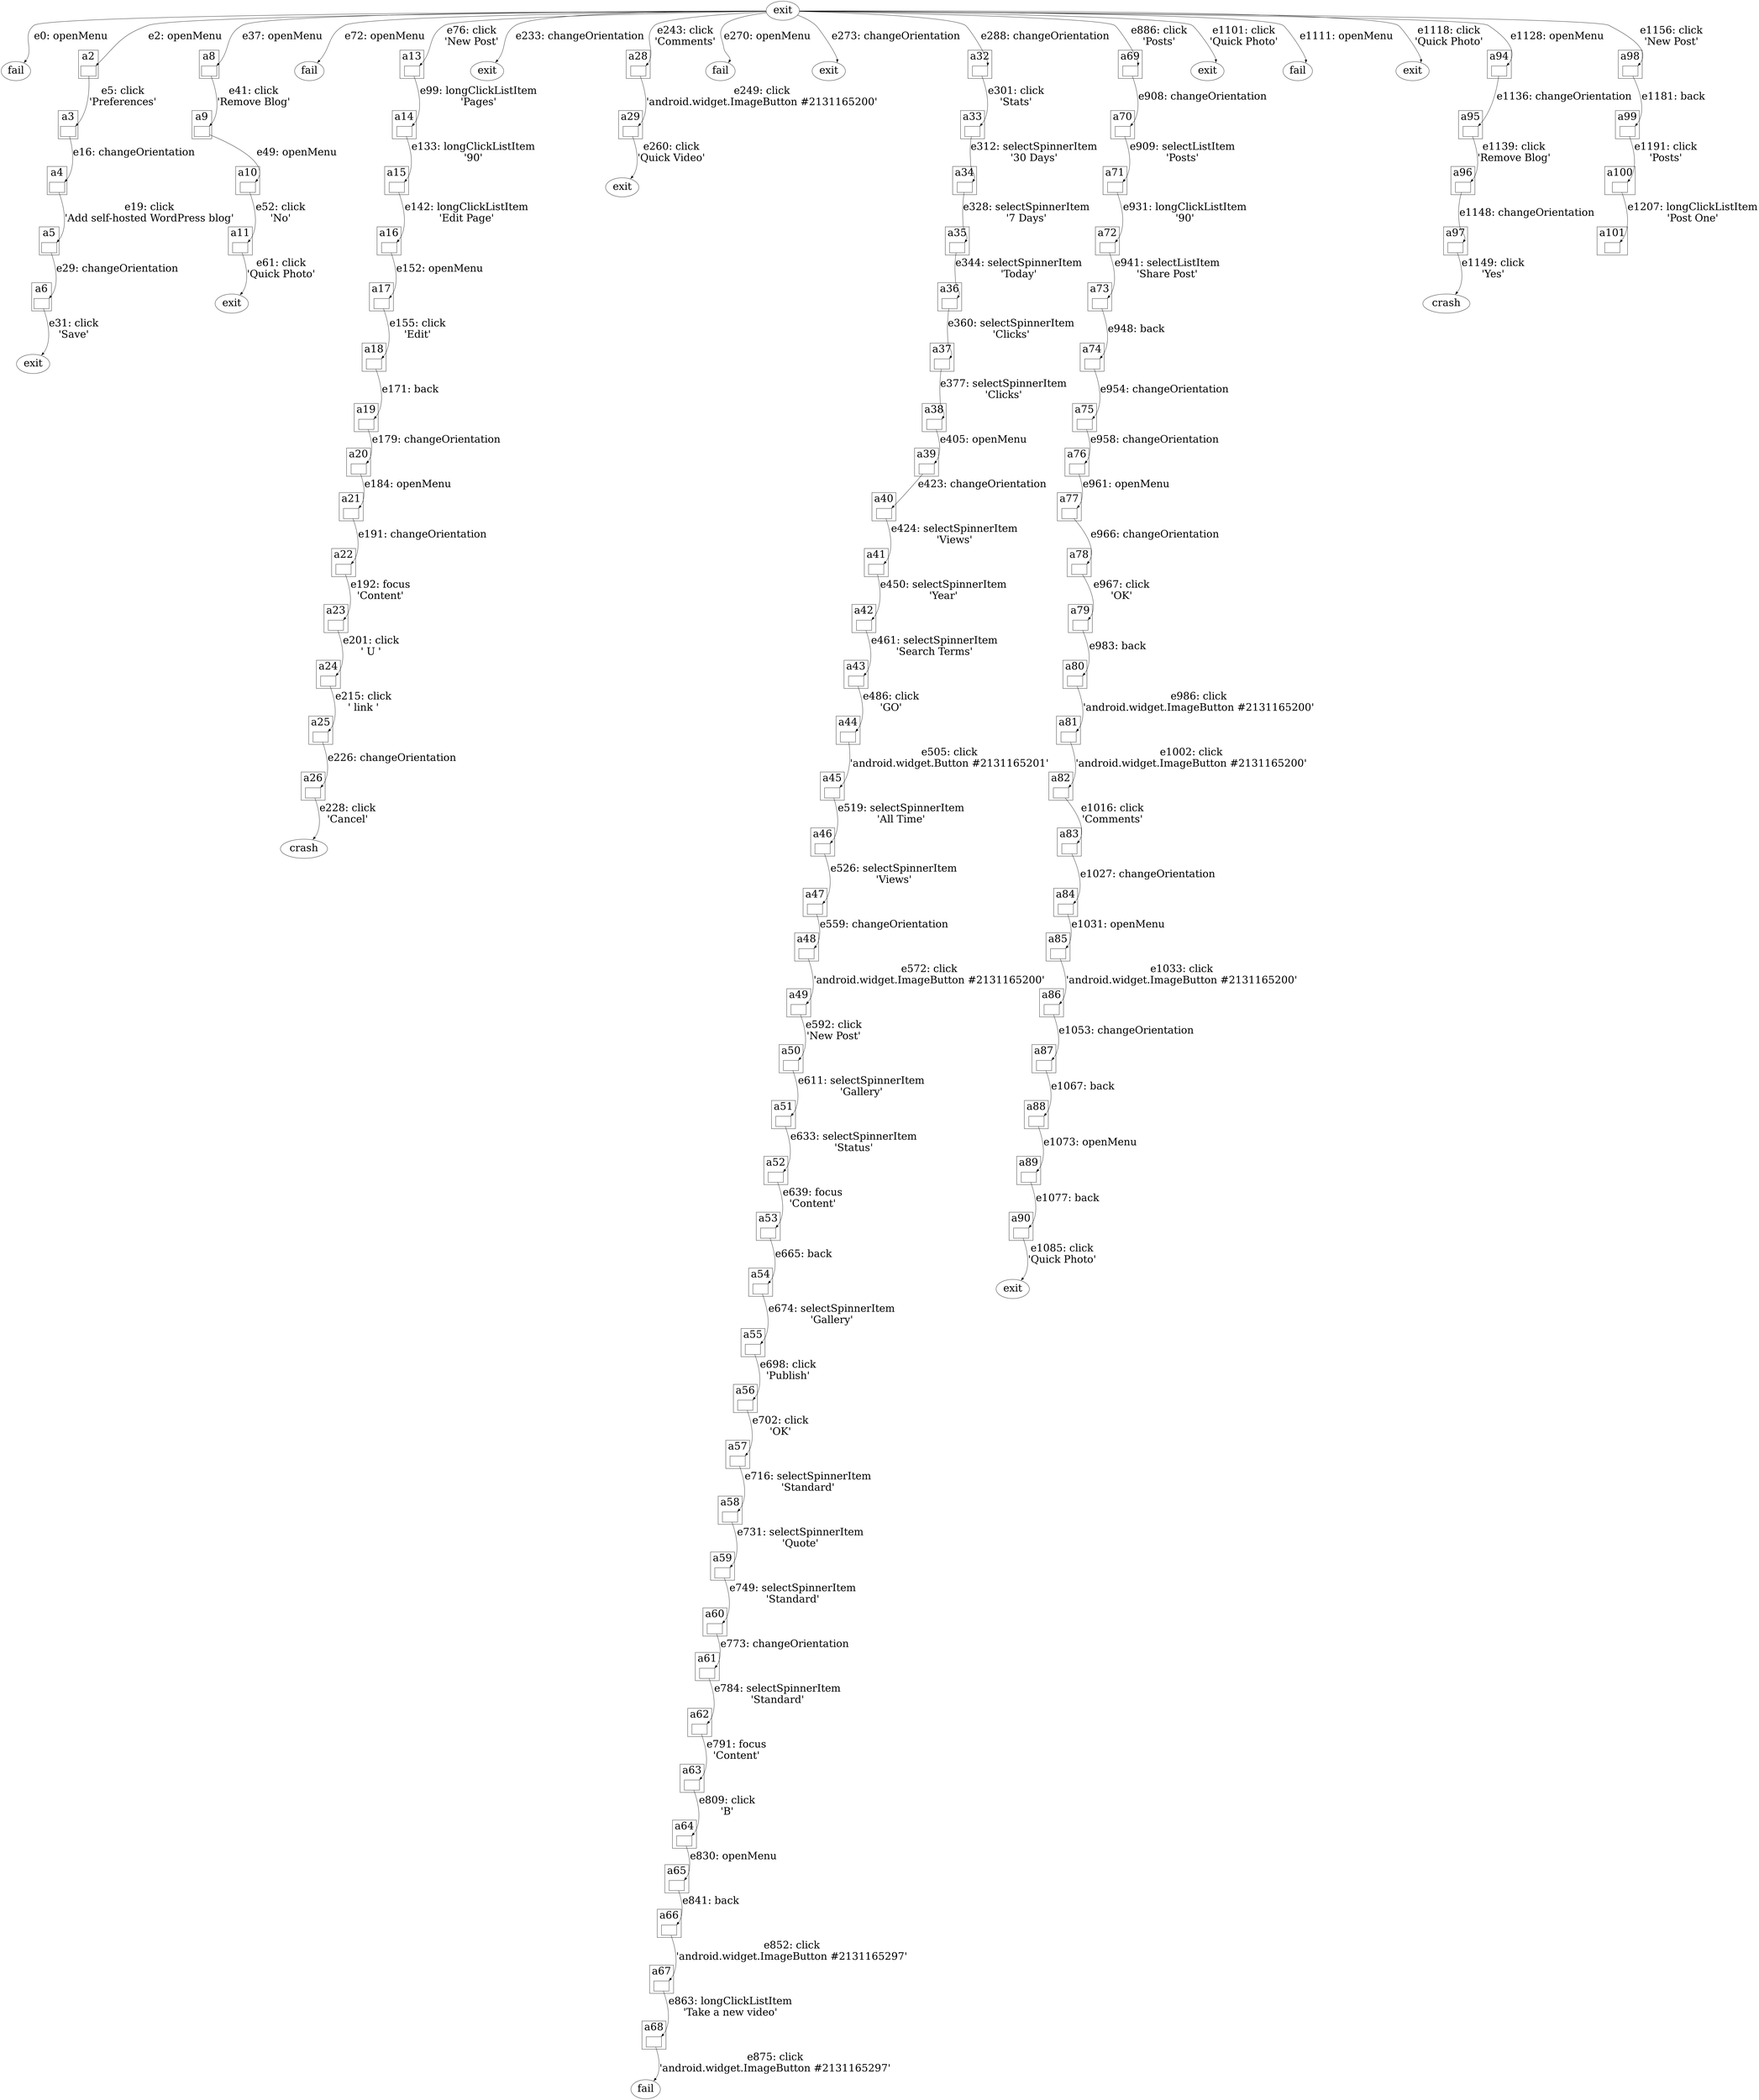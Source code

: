 digraph GuiTree {

	graph [nodesep=1, fontsize=36];
	node [fontsize=36];
	edge [fontsize=36, headport=ne];

## Edges

	a1 -> f0 [label="e0: openMenu"];
	a1 -> a2 [label="e2: openMenu"];
	a2 -> a3 [label="e5: click\n'Preferences'"];
	a3 -> a4 [label="e16: changeOrientation"];
	a4 -> a5 [label="e19: click\n'Add self-hosted WordPress blog'"];
	a5 -> a6 [label="e29: changeOrientation"];
	a6 -> a7 [label="e31: click\n'Save'"];
	a1 -> a8 [label="e37: openMenu"];
	a8 -> a9 [label="e41: click\n'Remove Blog'"];
	a9 -> a10 [label="e49: openMenu"];
	a10 -> a11 [label="e52: click\n'No'"];
	a11 -> a12 [label="e61: click\n'Quick Photo'"];
	a1 -> f1 [label="e72: openMenu"];
	a1 -> a13 [label="e76: click\n'New Post'"];
	a13 -> a14 [label="e99: longClickListItem\n'Pages'"];
	a14 -> a15 [label="e133: longClickListItem\n'90'"];
	a15 -> a16 [label="e142: longClickListItem\n'Edit Page'"];
	a16 -> a17 [label="e152: openMenu"];
	a17 -> a18 [label="e155: click\n'Edit'"];
	a18 -> a19 [label="e171: back"];
	a19 -> a20 [label="e179: changeOrientation"];
	a20 -> a21 [label="e184: openMenu"];
	a21 -> a22 [label="e191: changeOrientation"];
	a22 -> a23 [label="e192: focus\n'Content'"];
	a23 -> a24 [label="e201: click\n' U '"];
	a24 -> a25 [label="e215: click\n' link '"];
	a25 -> a26 [label="e226: changeOrientation"];
	a26 -> c0 [label="e228: click\n'Cancel'"];
	a1 -> a27 [label="e233: changeOrientation"];
	a1 -> a28 [label="e243: click\n'Comments'"];
	a28 -> a29 [label="e249: click\n'android.widget.ImageButton #2131165200'"];
	a29 -> a30 [label="e260: click\n'Quick Video'"];
	a1 -> f2 [label="e270: openMenu"];
	a1 -> a31 [label="e273: changeOrientation"];
	a1 -> a32 [label="e288: changeOrientation"];
	a32 -> a33 [label="e301: click\n'Stats'"];
	a33 -> a34 [label="e312: selectSpinnerItem\n'30 Days'"];
	a34 -> a35 [label="e328: selectSpinnerItem\n'7 Days'"];
	a35 -> a36 [label="e344: selectSpinnerItem\n'Today'"];
	a36 -> a37 [label="e360: selectSpinnerItem\n'Clicks'"];
	a37 -> a38 [label="e377: selectSpinnerItem\n'Clicks'"];
	a38 -> a39 [label="e405: openMenu"];
	a39 -> a40 [label="e423: changeOrientation"];
	a40 -> a41 [label="e424: selectSpinnerItem\n'Views'"];
	a41 -> a42 [label="e450: selectSpinnerItem\n'Year'"];
	a42 -> a43 [label="e461: selectSpinnerItem\n'Search Terms'"];
	a43 -> a44 [label="e486: click\n'GO'"];
	a44 -> a45 [label="e505: click\n'android.widget.Button #2131165201'"];
	a45 -> a46 [label="e519: selectSpinnerItem\n'All Time'"];
	a46 -> a47 [label="e526: selectSpinnerItem\n'Views'"];
	a47 -> a48 [label="e559: changeOrientation"];
	a48 -> a49 [label="e572: click\n'android.widget.ImageButton #2131165200'"];
	a49 -> a50 [label="e592: click\n'New Post'"];
	a50 -> a51 [label="e611: selectSpinnerItem\n'Gallery'"];
	a51 -> a52 [label="e633: selectSpinnerItem\n'Status'"];
	a52 -> a53 [label="e639: focus\n'Content'"];
	a53 -> a54 [label="e665: back"];
	a54 -> a55 [label="e674: selectSpinnerItem\n'Gallery'"];
	a55 -> a56 [label="e698: click\n'Publish'"];
	a56 -> a57 [label="e702: click\n'OK'"];
	a57 -> a58 [label="e716: selectSpinnerItem\n'Standard'"];
	a58 -> a59 [label="e731: selectSpinnerItem\n'Quote'"];
	a59 -> a60 [label="e749: selectSpinnerItem\n'Standard'"];
	a60 -> a61 [label="e773: changeOrientation"];
	a61 -> a62 [label="e784: selectSpinnerItem\n'Standard'"];
	a62 -> a63 [label="e791: focus\n'Content'"];
	a63 -> a64 [label="e809: click\n'B'"];
	a64 -> a65 [label="e830: openMenu"];
	a65 -> a66 [label="e841: back"];
	a66 -> a67 [label="e852: click\n'android.widget.ImageButton #2131165297'"];
	a67 -> a68 [label="e863: longClickListItem\n'Take a new video'"];
	a68 -> f3 [label="e875: click\n'android.widget.ImageButton #2131165297'"];
	a1 -> a69 [label="e886: click\n'Posts'"];
	a69 -> a70 [label="e908: changeOrientation"];
	a70 -> a71 [label="e909: selectListItem\n'Posts'"];
	a71 -> a72 [label="e931: longClickListItem\n'90'"];
	a72 -> a73 [label="e941: selectListItem\n'Share Post'"];
	a73 -> a74 [label="e948: back"];
	a74 -> a75 [label="e954: changeOrientation"];
	a75 -> a76 [label="e958: changeOrientation"];
	a76 -> a77 [label="e961: openMenu"];
	a77 -> a78 [label="e966: changeOrientation"];
	a78 -> a79 [label="e967: click\n'OK'"];
	a79 -> a80 [label="e983: back"];
	a80 -> a81 [label="e986: click\n'android.widget.ImageButton #2131165200'"];
	a81 -> a82 [label="e1002: click\n'android.widget.ImageButton #2131165200'"];
	a82 -> a83 [label="e1016: click\n'Comments'"];
	a83 -> a84 [label="e1027: changeOrientation"];
	a84 -> a85 [label="e1031: openMenu"];
	a85 -> a86 [label="e1033: click\n'android.widget.ImageButton #2131165200'"];
	a86 -> a87 [label="e1053: changeOrientation"];
	a87 -> a88 [label="e1067: back"];
	a88 -> a89 [label="e1073: openMenu"];
	a89 -> a90 [label="e1077: back"];
	a90 -> a91 [label="e1085: click\n'Quick Photo'"];
	a1 -> a92 [label="e1101: click\n'Quick Photo'"];
	a1 -> f4 [label="e1111: openMenu"];
	a1 -> a93 [label="e1118: click\n'Quick Photo'"];
	a1 -> a94 [label="e1128: openMenu"];
	a94 -> a95 [label="e1136: changeOrientation"];
	a95 -> a96 [label="e1139: click\n'Remove Blog'"];
	a96 -> a97 [label="e1148: changeOrientation"];
	a97 -> c1 [label="e1149: click\n'Yes'"];
	a1 -> a98 [label="e1156: click\n'New Post'"];
	a98 -> a99 [label="e1181: back"];
	a99 -> a100 [label="e1191: click\n'Posts'"];
	a100 -> a101 [label="e1207: longClickListItem\n'Post One'"];

## Nodes

	a1 [label="exit"];

	f0 [label="fail"];

	subgraph cluster_a2{label="a2"; a2};
	a2 [label="", shapefile="a2.jpg"];

	subgraph cluster_a3{label="a3"; a3};
	a3 [label="", shapefile="a3.jpg"];

	subgraph cluster_a4{label="a4"; a4};
	a4 [label="", shapefile="a4.jpg"];

	subgraph cluster_a5{label="a5"; a5};
	a5 [label="", shapefile="a5.jpg"];

	subgraph cluster_a6{label="a6"; a6};
	a6 [label="", shapefile="a6.jpg"];

	a7 [label="exit"];

	subgraph cluster_a8{label="a8"; a8};
	a8 [label="", shapefile="a8.jpg"];

	subgraph cluster_a9{label="a9"; a9};
	a9 [label="", shapefile="a9.jpg"];

	subgraph cluster_a10{label="a10"; a10};
	a10 [label="", shapefile="a10.jpg"];

	subgraph cluster_a11{label="a11"; a11};
	a11 [label="", shapefile="a11.jpg"];

	a12 [label="exit"];

	f1 [label="fail"];

	subgraph cluster_a13{label="a13"; a13};
	a13 [label="", shapefile="a13.jpg"];

	subgraph cluster_a14{label="a14"; a14};
	a14 [label="", shapefile="a14.jpg"];

	subgraph cluster_a15{label="a15"; a15};
	a15 [label="", shapefile="a15.jpg"];

	subgraph cluster_a16{label="a16"; a16};
	a16 [label="", shapefile="a16.jpg"];

	subgraph cluster_a17{label="a17"; a17};
	a17 [label="", shapefile="a17.jpg"];

	subgraph cluster_a18{label="a18"; a18};
	a18 [label="", shapefile="a18.jpg"];

	subgraph cluster_a19{label="a19"; a19};
	a19 [label="", shapefile="a19.jpg"];

	subgraph cluster_a20{label="a20"; a20};
	a20 [label="", shapefile="a20.jpg"];

	subgraph cluster_a21{label="a21"; a21};
	a21 [label="", shapefile="a21.jpg"];

	subgraph cluster_a22{label="a22"; a22};
	a22 [label="", shapefile="a22.jpg"];

	subgraph cluster_a23{label="a23"; a23};
	a23 [label="", shapefile="a23.jpg"];

	subgraph cluster_a24{label="a24"; a24};
	a24 [label="", shapefile="a24.jpg"];

	subgraph cluster_a25{label="a25"; a25};
	a25 [label="", shapefile="a25.jpg"];

	subgraph cluster_a26{label="a26"; a26};
	a26 [label="", shapefile="a26.jpg"];

	c0 [label="crash"];

	a27 [label="exit"];

	subgraph cluster_a28{label="a28"; a28};
	a28 [label="", shapefile="a28.jpg"];

	subgraph cluster_a29{label="a29"; a29};
	a29 [label="", shapefile="a29.jpg"];

	a30 [label="exit"];

	f2 [label="fail"];

	a31 [label="exit"];

	subgraph cluster_a32{label="a32"; a32};
	a32 [label="", shapefile="a32.jpg"];

	subgraph cluster_a33{label="a33"; a33};
	a33 [label="", shapefile="a33.jpg"];

	subgraph cluster_a34{label="a34"; a34};
	a34 [label="", shapefile="a34.jpg"];

	subgraph cluster_a35{label="a35"; a35};
	a35 [label="", shapefile="a35.jpg"];

	subgraph cluster_a36{label="a36"; a36};
	a36 [label="", shapefile="a36.jpg"];

	subgraph cluster_a37{label="a37"; a37};
	a37 [label="", shapefile="a37.jpg"];

	subgraph cluster_a38{label="a38"; a38};
	a38 [label="", shapefile="a38.jpg"];

	subgraph cluster_a39{label="a39"; a39};
	a39 [label="", shapefile="a39.jpg"];

	subgraph cluster_a40{label="a40"; a40};
	a40 [label="", shapefile="a40.jpg"];

	subgraph cluster_a41{label="a41"; a41};
	a41 [label="", shapefile="a41.jpg"];

	subgraph cluster_a42{label="a42"; a42};
	a42 [label="", shapefile="a42.jpg"];

	subgraph cluster_a43{label="a43"; a43};
	a43 [label="", shapefile="a43.jpg"];

	subgraph cluster_a44{label="a44"; a44};
	a44 [label="", shapefile="a44.jpg"];

	subgraph cluster_a45{label="a45"; a45};
	a45 [label="", shapefile="a45.jpg"];

	subgraph cluster_a46{label="a46"; a46};
	a46 [label="", shapefile="a46.jpg"];

	subgraph cluster_a47{label="a47"; a47};
	a47 [label="", shapefile="a47.jpg"];

	subgraph cluster_a48{label="a48"; a48};
	a48 [label="", shapefile="a48.jpg"];

	subgraph cluster_a49{label="a49"; a49};
	a49 [label="", shapefile="a49.jpg"];

	subgraph cluster_a50{label="a50"; a50};
	a50 [label="", shapefile="a50.jpg"];

	subgraph cluster_a51{label="a51"; a51};
	a51 [label="", shapefile="a51.jpg"];

	subgraph cluster_a52{label="a52"; a52};
	a52 [label="", shapefile="a52.jpg"];

	subgraph cluster_a53{label="a53"; a53};
	a53 [label="", shapefile="a53.jpg"];

	subgraph cluster_a54{label="a54"; a54};
	a54 [label="", shapefile="a54.jpg"];

	subgraph cluster_a55{label="a55"; a55};
	a55 [label="", shapefile="a55.jpg"];

	subgraph cluster_a56{label="a56"; a56};
	a56 [label="", shapefile="a56.jpg"];

	subgraph cluster_a57{label="a57"; a57};
	a57 [label="", shapefile="a57.jpg"];

	subgraph cluster_a58{label="a58"; a58};
	a58 [label="", shapefile="a58.jpg"];

	subgraph cluster_a59{label="a59"; a59};
	a59 [label="", shapefile="a59.jpg"];

	subgraph cluster_a60{label="a60"; a60};
	a60 [label="", shapefile="a60.jpg"];

	subgraph cluster_a61{label="a61"; a61};
	a61 [label="", shapefile="a61.jpg"];

	subgraph cluster_a62{label="a62"; a62};
	a62 [label="", shapefile="a62.jpg"];

	subgraph cluster_a63{label="a63"; a63};
	a63 [label="", shapefile="a63.jpg"];

	subgraph cluster_a64{label="a64"; a64};
	a64 [label="", shapefile="a64.jpg"];

	subgraph cluster_a65{label="a65"; a65};
	a65 [label="", shapefile="a65.jpg"];

	subgraph cluster_a66{label="a66"; a66};
	a66 [label="", shapefile="a66.jpg"];

	subgraph cluster_a67{label="a67"; a67};
	a67 [label="", shapefile="a67.jpg"];

	subgraph cluster_a68{label="a68"; a68};
	a68 [label="", shapefile="a68.jpg"];

	f3 [label="fail"];

	subgraph cluster_a69{label="a69"; a69};
	a69 [label="", shapefile="a69.jpg"];

	subgraph cluster_a70{label="a70"; a70};
	a70 [label="", shapefile="a70.jpg"];

	subgraph cluster_a71{label="a71"; a71};
	a71 [label="", shapefile="a71.jpg"];

	subgraph cluster_a72{label="a72"; a72};
	a72 [label="", shapefile="a72.jpg"];

	subgraph cluster_a73{label="a73"; a73};
	a73 [label="", shapefile="a73.jpg"];

	subgraph cluster_a74{label="a74"; a74};
	a74 [label="", shapefile="a74.jpg"];

	subgraph cluster_a75{label="a75"; a75};
	a75 [label="", shapefile="a75.jpg"];

	subgraph cluster_a76{label="a76"; a76};
	a76 [label="", shapefile="a76.jpg"];

	subgraph cluster_a77{label="a77"; a77};
	a77 [label="", shapefile="a77.jpg"];

	subgraph cluster_a78{label="a78"; a78};
	a78 [label="", shapefile="a78.jpg"];

	subgraph cluster_a79{label="a79"; a79};
	a79 [label="", shapefile="a79.jpg"];

	subgraph cluster_a80{label="a80"; a80};
	a80 [label="", shapefile="a80.jpg"];

	subgraph cluster_a81{label="a81"; a81};
	a81 [label="", shapefile="a81.jpg"];

	subgraph cluster_a82{label="a82"; a82};
	a82 [label="", shapefile="a82.jpg"];

	subgraph cluster_a83{label="a83"; a83};
	a83 [label="", shapefile="a83.jpg"];

	subgraph cluster_a84{label="a84"; a84};
	a84 [label="", shapefile="a84.jpg"];

	subgraph cluster_a85{label="a85"; a85};
	a85 [label="", shapefile="a85.jpg"];

	subgraph cluster_a86{label="a86"; a86};
	a86 [label="", shapefile="a86.jpg"];

	subgraph cluster_a87{label="a87"; a87};
	a87 [label="", shapefile="a87.jpg"];

	subgraph cluster_a88{label="a88"; a88};
	a88 [label="", shapefile="a88.jpg"];

	subgraph cluster_a89{label="a89"; a89};
	a89 [label="", shapefile="a89.jpg"];

	subgraph cluster_a90{label="a90"; a90};
	a90 [label="", shapefile="a90.jpg"];

	a91 [label="exit"];

	a92 [label="exit"];

	f4 [label="fail"];

	a93 [label="exit"];

	subgraph cluster_a94{label="a94"; a94};
	a94 [label="", shapefile="a94.jpg"];

	subgraph cluster_a95{label="a95"; a95};
	a95 [label="", shapefile="a95.jpg"];

	subgraph cluster_a96{label="a96"; a96};
	a96 [label="", shapefile="a96.jpg"];

	subgraph cluster_a97{label="a97"; a97};
	a97 [label="", shapefile="a97.jpg"];

	c1 [label="crash"];

	subgraph cluster_a98{label="a98"; a98};
	a98 [label="", shapefile="a98.jpg"];

	subgraph cluster_a99{label="a99"; a99};
	a99 [label="", shapefile="a99.jpg"];

	subgraph cluster_a100{label="a100"; a100};
	a100 [label="", shapefile="a100.jpg"];

	subgraph cluster_a101{label="a101"; a101};
	a101 [label="", shapefile="a101.jpg"];

}
